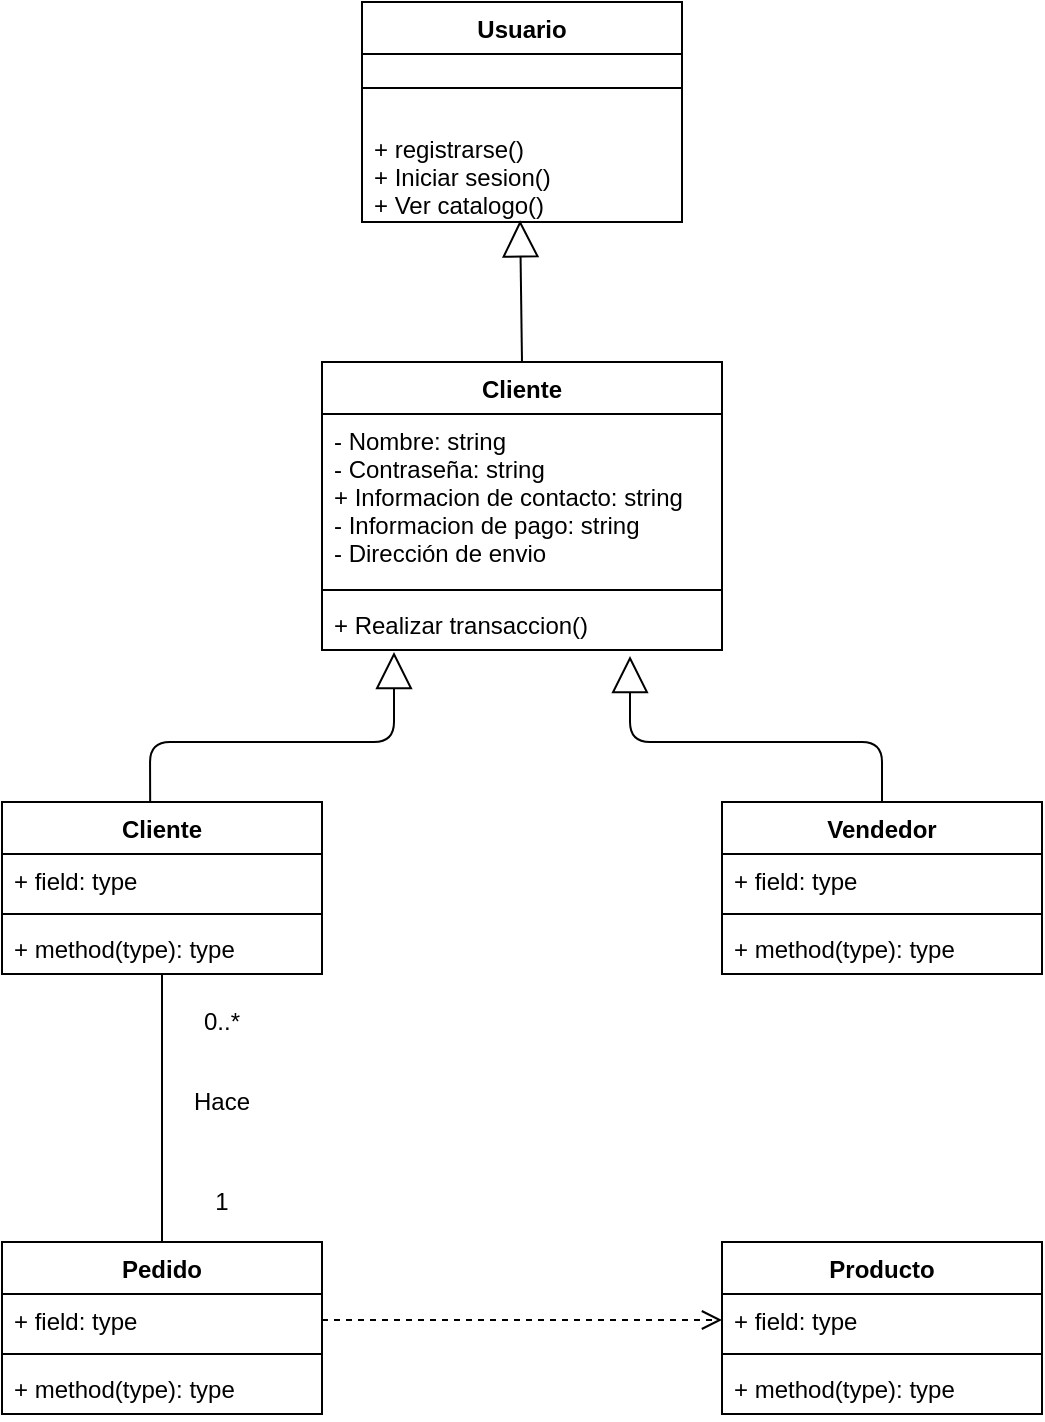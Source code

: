<mxfile version="14.4.9" type="github">
  <diagram name="Page-1" id="c4acf3e9-155e-7222-9cf6-157b1a14988f">
    <mxGraphModel dx="2512" dy="794" grid="1" gridSize="10" guides="1" tooltips="1" connect="1" arrows="1" fold="1" page="1" pageScale="1" pageWidth="850" pageHeight="1100" background="#ffffff" math="0" shadow="0">
      <root>
        <mxCell id="0" />
        <mxCell id="1" parent="0" />
        <mxCell id="9jDJXPcybDQXe_UHXb4w-1" value="Usuario" style="swimlane;fontStyle=1;align=center;verticalAlign=top;childLayout=stackLayout;horizontal=1;startSize=26;horizontalStack=0;resizeParent=1;resizeParentMax=0;resizeLast=0;collapsible=1;marginBottom=0;" vertex="1" parent="1">
          <mxGeometry x="120" y="70" width="160" height="110" as="geometry" />
        </mxCell>
        <mxCell id="9jDJXPcybDQXe_UHXb4w-3" value="" style="line;strokeWidth=1;fillColor=none;align=left;verticalAlign=middle;spacingTop=-1;spacingLeft=3;spacingRight=3;rotatable=0;labelPosition=right;points=[];portConstraint=eastwest;" vertex="1" parent="9jDJXPcybDQXe_UHXb4w-1">
          <mxGeometry y="26" width="160" height="34" as="geometry" />
        </mxCell>
        <mxCell id="9jDJXPcybDQXe_UHXb4w-4" value="+ registrarse()&#xa;+ Iniciar sesion()&#xa;+ Ver catalogo()" style="text;strokeColor=none;fillColor=none;align=left;verticalAlign=top;spacingLeft=4;spacingRight=4;overflow=hidden;rotatable=0;points=[[0,0.5],[1,0.5]];portConstraint=eastwest;" vertex="1" parent="9jDJXPcybDQXe_UHXb4w-1">
          <mxGeometry y="60" width="160" height="50" as="geometry" />
        </mxCell>
        <mxCell id="9jDJXPcybDQXe_UHXb4w-5" value="Cliente" style="swimlane;fontStyle=1;align=center;verticalAlign=top;childLayout=stackLayout;horizontal=1;startSize=26;horizontalStack=0;resizeParent=1;resizeParentMax=0;resizeLast=0;collapsible=1;marginBottom=0;" vertex="1" parent="1">
          <mxGeometry x="100" y="250" width="200" height="144" as="geometry" />
        </mxCell>
        <mxCell id="9jDJXPcybDQXe_UHXb4w-6" value="- Nombre: string&#xa;- Contraseña: string&#xa;+ Informacion de contacto: string&#xa;- Informacion de pago: string&#xa;- Dirección de envio" style="text;strokeColor=none;fillColor=none;align=left;verticalAlign=top;spacingLeft=4;spacingRight=4;overflow=hidden;rotatable=0;points=[[0,0.5],[1,0.5]];portConstraint=eastwest;" vertex="1" parent="9jDJXPcybDQXe_UHXb4w-5">
          <mxGeometry y="26" width="200" height="84" as="geometry" />
        </mxCell>
        <mxCell id="9jDJXPcybDQXe_UHXb4w-7" value="" style="line;strokeWidth=1;fillColor=none;align=left;verticalAlign=middle;spacingTop=-1;spacingLeft=3;spacingRight=3;rotatable=0;labelPosition=right;points=[];portConstraint=eastwest;" vertex="1" parent="9jDJXPcybDQXe_UHXb4w-5">
          <mxGeometry y="110" width="200" height="8" as="geometry" />
        </mxCell>
        <mxCell id="9jDJXPcybDQXe_UHXb4w-8" value="+ Realizar transaccion()" style="text;strokeColor=none;fillColor=none;align=left;verticalAlign=top;spacingLeft=4;spacingRight=4;overflow=hidden;rotatable=0;points=[[0,0.5],[1,0.5]];portConstraint=eastwest;" vertex="1" parent="9jDJXPcybDQXe_UHXb4w-5">
          <mxGeometry y="118" width="200" height="26" as="geometry" />
        </mxCell>
        <mxCell id="9jDJXPcybDQXe_UHXb4w-10" value="" style="endArrow=block;endSize=16;endFill=0;html=1;exitX=0.5;exitY=0;exitDx=0;exitDy=0;entryX=0.494;entryY=0.983;entryDx=0;entryDy=0;entryPerimeter=0;" edge="1" parent="1" source="9jDJXPcybDQXe_UHXb4w-5" target="9jDJXPcybDQXe_UHXb4w-4">
          <mxGeometry width="160" relative="1" as="geometry">
            <mxPoint x="290" y="570" as="sourcePoint" />
            <mxPoint x="450" y="570" as="targetPoint" />
            <Array as="points" />
          </mxGeometry>
        </mxCell>
        <mxCell id="9jDJXPcybDQXe_UHXb4w-11" value="Cliente" style="swimlane;fontStyle=1;align=center;verticalAlign=top;childLayout=stackLayout;horizontal=1;startSize=26;horizontalStack=0;resizeParent=1;resizeParentMax=0;resizeLast=0;collapsible=1;marginBottom=0;" vertex="1" parent="1">
          <mxGeometry x="-60" y="470" width="160" height="86" as="geometry" />
        </mxCell>
        <mxCell id="9jDJXPcybDQXe_UHXb4w-12" value="+ field: type" style="text;strokeColor=none;fillColor=none;align=left;verticalAlign=top;spacingLeft=4;spacingRight=4;overflow=hidden;rotatable=0;points=[[0,0.5],[1,0.5]];portConstraint=eastwest;" vertex="1" parent="9jDJXPcybDQXe_UHXb4w-11">
          <mxGeometry y="26" width="160" height="26" as="geometry" />
        </mxCell>
        <mxCell id="9jDJXPcybDQXe_UHXb4w-13" value="" style="line;strokeWidth=1;fillColor=none;align=left;verticalAlign=middle;spacingTop=-1;spacingLeft=3;spacingRight=3;rotatable=0;labelPosition=right;points=[];portConstraint=eastwest;" vertex="1" parent="9jDJXPcybDQXe_UHXb4w-11">
          <mxGeometry y="52" width="160" height="8" as="geometry" />
        </mxCell>
        <mxCell id="9jDJXPcybDQXe_UHXb4w-14" value="+ method(type): type" style="text;strokeColor=none;fillColor=none;align=left;verticalAlign=top;spacingLeft=4;spacingRight=4;overflow=hidden;rotatable=0;points=[[0,0.5],[1,0.5]];portConstraint=eastwest;" vertex="1" parent="9jDJXPcybDQXe_UHXb4w-11">
          <mxGeometry y="60" width="160" height="26" as="geometry" />
        </mxCell>
        <mxCell id="9jDJXPcybDQXe_UHXb4w-15" value="Vendedor" style="swimlane;fontStyle=1;align=center;verticalAlign=top;childLayout=stackLayout;horizontal=1;startSize=26;horizontalStack=0;resizeParent=1;resizeParentMax=0;resizeLast=0;collapsible=1;marginBottom=0;" vertex="1" parent="1">
          <mxGeometry x="300" y="470" width="160" height="86" as="geometry" />
        </mxCell>
        <mxCell id="9jDJXPcybDQXe_UHXb4w-16" value="+ field: type" style="text;strokeColor=none;fillColor=none;align=left;verticalAlign=top;spacingLeft=4;spacingRight=4;overflow=hidden;rotatable=0;points=[[0,0.5],[1,0.5]];portConstraint=eastwest;" vertex="1" parent="9jDJXPcybDQXe_UHXb4w-15">
          <mxGeometry y="26" width="160" height="26" as="geometry" />
        </mxCell>
        <mxCell id="9jDJXPcybDQXe_UHXb4w-17" value="" style="line;strokeWidth=1;fillColor=none;align=left;verticalAlign=middle;spacingTop=-1;spacingLeft=3;spacingRight=3;rotatable=0;labelPosition=right;points=[];portConstraint=eastwest;" vertex="1" parent="9jDJXPcybDQXe_UHXb4w-15">
          <mxGeometry y="52" width="160" height="8" as="geometry" />
        </mxCell>
        <mxCell id="9jDJXPcybDQXe_UHXb4w-18" value="+ method(type): type" style="text;strokeColor=none;fillColor=none;align=left;verticalAlign=top;spacingLeft=4;spacingRight=4;overflow=hidden;rotatable=0;points=[[0,0.5],[1,0.5]];portConstraint=eastwest;" vertex="1" parent="9jDJXPcybDQXe_UHXb4w-15">
          <mxGeometry y="60" width="160" height="26" as="geometry" />
        </mxCell>
        <mxCell id="9jDJXPcybDQXe_UHXb4w-19" value="" style="endArrow=block;endSize=16;endFill=0;html=1;exitX=0.5;exitY=0;exitDx=0;exitDy=0;entryX=0.77;entryY=1.115;entryDx=0;entryDy=0;entryPerimeter=0;" edge="1" parent="1" source="9jDJXPcybDQXe_UHXb4w-15" target="9jDJXPcybDQXe_UHXb4w-8">
          <mxGeometry width="160" relative="1" as="geometry">
            <mxPoint x="210" y="280" as="sourcePoint" />
            <mxPoint x="209.04" y="189.15" as="targetPoint" />
            <Array as="points">
              <mxPoint x="380" y="440" />
              <mxPoint x="254" y="440" />
            </Array>
          </mxGeometry>
        </mxCell>
        <mxCell id="9jDJXPcybDQXe_UHXb4w-20" value="" style="endArrow=block;endSize=16;endFill=0;html=1;exitX=0.463;exitY=0;exitDx=0;exitDy=0;entryX=0.18;entryY=1.038;entryDx=0;entryDy=0;entryPerimeter=0;exitPerimeter=0;" edge="1" parent="1" source="9jDJXPcybDQXe_UHXb4w-11" target="9jDJXPcybDQXe_UHXb4w-8">
          <mxGeometry width="160" relative="1" as="geometry">
            <mxPoint x="220" y="290" as="sourcePoint" />
            <mxPoint x="219.04" y="199.15" as="targetPoint" />
            <Array as="points">
              <mxPoint x="14" y="440" />
              <mxPoint x="136" y="440" />
            </Array>
          </mxGeometry>
        </mxCell>
        <mxCell id="9jDJXPcybDQXe_UHXb4w-21" value="Pedido" style="swimlane;fontStyle=1;align=center;verticalAlign=top;childLayout=stackLayout;horizontal=1;startSize=26;horizontalStack=0;resizeParent=1;resizeParentMax=0;resizeLast=0;collapsible=1;marginBottom=0;" vertex="1" parent="1">
          <mxGeometry x="-60" y="690" width="160" height="86" as="geometry" />
        </mxCell>
        <mxCell id="9jDJXPcybDQXe_UHXb4w-22" value="+ field: type" style="text;strokeColor=none;fillColor=none;align=left;verticalAlign=top;spacingLeft=4;spacingRight=4;overflow=hidden;rotatable=0;points=[[0,0.5],[1,0.5]];portConstraint=eastwest;" vertex="1" parent="9jDJXPcybDQXe_UHXb4w-21">
          <mxGeometry y="26" width="160" height="26" as="geometry" />
        </mxCell>
        <mxCell id="9jDJXPcybDQXe_UHXb4w-23" value="" style="line;strokeWidth=1;fillColor=none;align=left;verticalAlign=middle;spacingTop=-1;spacingLeft=3;spacingRight=3;rotatable=0;labelPosition=right;points=[];portConstraint=eastwest;" vertex="1" parent="9jDJXPcybDQXe_UHXb4w-21">
          <mxGeometry y="52" width="160" height="8" as="geometry" />
        </mxCell>
        <mxCell id="9jDJXPcybDQXe_UHXb4w-24" value="+ method(type): type" style="text;strokeColor=none;fillColor=none;align=left;verticalAlign=top;spacingLeft=4;spacingRight=4;overflow=hidden;rotatable=0;points=[[0,0.5],[1,0.5]];portConstraint=eastwest;" vertex="1" parent="9jDJXPcybDQXe_UHXb4w-21">
          <mxGeometry y="60" width="160" height="26" as="geometry" />
        </mxCell>
        <mxCell id="9jDJXPcybDQXe_UHXb4w-25" value="Producto" style="swimlane;fontStyle=1;align=center;verticalAlign=top;childLayout=stackLayout;horizontal=1;startSize=26;horizontalStack=0;resizeParent=1;resizeParentMax=0;resizeLast=0;collapsible=1;marginBottom=0;" vertex="1" parent="1">
          <mxGeometry x="300" y="690" width="160" height="86" as="geometry" />
        </mxCell>
        <mxCell id="9jDJXPcybDQXe_UHXb4w-26" value="+ field: type" style="text;strokeColor=none;fillColor=none;align=left;verticalAlign=top;spacingLeft=4;spacingRight=4;overflow=hidden;rotatable=0;points=[[0,0.5],[1,0.5]];portConstraint=eastwest;" vertex="1" parent="9jDJXPcybDQXe_UHXb4w-25">
          <mxGeometry y="26" width="160" height="26" as="geometry" />
        </mxCell>
        <mxCell id="9jDJXPcybDQXe_UHXb4w-27" value="" style="line;strokeWidth=1;fillColor=none;align=left;verticalAlign=middle;spacingTop=-1;spacingLeft=3;spacingRight=3;rotatable=0;labelPosition=right;points=[];portConstraint=eastwest;" vertex="1" parent="9jDJXPcybDQXe_UHXb4w-25">
          <mxGeometry y="52" width="160" height="8" as="geometry" />
        </mxCell>
        <mxCell id="9jDJXPcybDQXe_UHXb4w-28" value="+ method(type): type" style="text;strokeColor=none;fillColor=none;align=left;verticalAlign=top;spacingLeft=4;spacingRight=4;overflow=hidden;rotatable=0;points=[[0,0.5],[1,0.5]];portConstraint=eastwest;" vertex="1" parent="9jDJXPcybDQXe_UHXb4w-25">
          <mxGeometry y="60" width="160" height="26" as="geometry" />
        </mxCell>
        <mxCell id="9jDJXPcybDQXe_UHXb4w-32" value="" style="html=1;verticalAlign=bottom;endArrow=open;dashed=1;endSize=8;entryX=0;entryY=0.5;entryDx=0;entryDy=0;exitX=1;exitY=0.5;exitDx=0;exitDy=0;" edge="1" parent="1" source="9jDJXPcybDQXe_UHXb4w-22" target="9jDJXPcybDQXe_UHXb4w-26">
          <mxGeometry relative="1" as="geometry">
            <mxPoint x="200" y="740" as="sourcePoint" />
            <mxPoint x="120" y="740" as="targetPoint" />
          </mxGeometry>
        </mxCell>
        <mxCell id="9jDJXPcybDQXe_UHXb4w-34" value="" style="endArrow=none;html=1;exitX=0.5;exitY=0;exitDx=0;exitDy=0;" edge="1" parent="1" source="9jDJXPcybDQXe_UHXb4w-21" target="9jDJXPcybDQXe_UHXb4w-14">
          <mxGeometry width="50" height="50" relative="1" as="geometry">
            <mxPoint x="-10" y="640" as="sourcePoint" />
            <mxPoint x="40" y="590" as="targetPoint" />
          </mxGeometry>
        </mxCell>
        <mxCell id="9jDJXPcybDQXe_UHXb4w-35" value="0..*" style="text;html=1;strokeColor=none;fillColor=none;align=center;verticalAlign=middle;whiteSpace=wrap;rounded=0;" vertex="1" parent="1">
          <mxGeometry x="30" y="570" width="40" height="20" as="geometry" />
        </mxCell>
        <mxCell id="9jDJXPcybDQXe_UHXb4w-36" value="1" style="text;html=1;strokeColor=none;fillColor=none;align=center;verticalAlign=middle;whiteSpace=wrap;rounded=0;" vertex="1" parent="1">
          <mxGeometry x="30" y="660" width="40" height="20" as="geometry" />
        </mxCell>
        <mxCell id="9jDJXPcybDQXe_UHXb4w-37" value="Hace" style="text;html=1;strokeColor=none;fillColor=none;align=center;verticalAlign=middle;whiteSpace=wrap;rounded=0;" vertex="1" parent="1">
          <mxGeometry x="30" y="610" width="40" height="20" as="geometry" />
        </mxCell>
      </root>
    </mxGraphModel>
  </diagram>
</mxfile>
